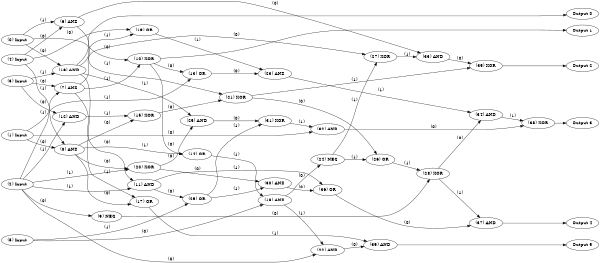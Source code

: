 digraph NeuralNetwork {
rankdir=LR;
size="4,3";
center = true;
node0 [label="(0) Input", color=black, labelfontcolor=black, fontcolor=black];
node1 [label="(1) Input", color=black, labelfontcolor=black, fontcolor=black];
node2 [label="(2) Input", color=black, labelfontcolor=black, fontcolor=black];
node3 [label="(3) Input", color=black, labelfontcolor=black, fontcolor=black];
node4 [label="(4) Input", color=black, labelfontcolor=black, fontcolor=black];
node5 [label="(5) Input", color=black, labelfontcolor=black, fontcolor=black];
node6 [label="(6) AND", color=black, labelfontcolor=black, fontcolor=black];
node4 -> node6 [label=" (0)", labelfontcolor=black, fontcolor=black, bold=true, color=black];
node0 -> node6 [label=" (1)", labelfontcolor=black, fontcolor=black, bold=true, color=black];
node7 [label="(7) AND", color=black, labelfontcolor=black, fontcolor=black];
node3 -> node7 [label=" (0)", labelfontcolor=black, fontcolor=black, bold=true, color=black];
node1 -> node7 [label=" (1)", labelfontcolor=black, fontcolor=black, bold=true, color=black];
node8 [label="(8) AND", color=black, labelfontcolor=black, fontcolor=black];
node1 -> node8 [label=" (0)", labelfontcolor=black, fontcolor=black, bold=true, color=black];
node4 -> node8 [label=" (1)", labelfontcolor=black, fontcolor=black, bold=true, color=black];
node9 [label="(9) NEG", color=black, labelfontcolor=black, fontcolor=black];
node2 -> node9 [label=" (0)", labelfontcolor=black, fontcolor=black, bold=true, color=black];
node10 [label="(10) XOR", color=black, labelfontcolor=black, fontcolor=black];
node6 -> node10 [label=" (0)", labelfontcolor=black, fontcolor=black, bold=true, color=black];
node7 -> node10 [label=" (1)", labelfontcolor=black, fontcolor=black, bold=true, color=black];
node11 [label="(11) AND", color=black, labelfontcolor=black, fontcolor=black];
node7 -> node11 [label=" (0)", labelfontcolor=black, fontcolor=black, bold=true, color=black];
node2 -> node11 [label=" (1)", labelfontcolor=black, fontcolor=black, bold=true, color=black];
node12 [label="(12) AND", color=black, labelfontcolor=black, fontcolor=black];
node3 -> node12 [label=" (0)", labelfontcolor=black, fontcolor=black, bold=true, color=black];
node2 -> node12 [label=" (1)", labelfontcolor=black, fontcolor=black, bold=true, color=black];
node13 [label="(13) OR", color=black, labelfontcolor=black, fontcolor=black];
node10 -> node13 [label=" (0)", labelfontcolor=black, fontcolor=black, bold=true, color=black];
node2 -> node13 [label=" (1)", labelfontcolor=black, fontcolor=black, bold=true, color=black];
node14 [label="(14) OR", color=black, labelfontcolor=black, fontcolor=black];
node10 -> node14 [label=" (0)", labelfontcolor=black, fontcolor=black, bold=true, color=black];
node8 -> node14 [label=" (1)", labelfontcolor=black, fontcolor=black, bold=true, color=black];
node15 [label="(15) XOR", color=black, labelfontcolor=black, fontcolor=black];
node8 -> node15 [label=" (0)", labelfontcolor=black, fontcolor=black, bold=true, color=black];
node12 -> node15 [label=" (1)", labelfontcolor=black, fontcolor=black, bold=true, color=black];
node16 [label="(16) AND", color=black, labelfontcolor=black, fontcolor=black];
node0 -> node16 [label=" (0)", labelfontcolor=black, fontcolor=black, bold=true, color=black];
node3 -> node16 [label=" (1)", labelfontcolor=black, fontcolor=black, bold=true, color=black];
node17 [label="(17) OR", color=black, labelfontcolor=black, fontcolor=black];
node8 -> node17 [label=" (0)", labelfontcolor=black, fontcolor=black, bold=true, color=black];
node16 -> node17 [label=" (1)", labelfontcolor=black, fontcolor=black, bold=true, color=black];
node18 [label="(18) AND", color=black, labelfontcolor=black, fontcolor=black];
node5 -> node18 [label=" (0)", labelfontcolor=black, fontcolor=black, bold=true, color=black];
node14 -> node18 [label=" (1)", labelfontcolor=black, fontcolor=black, bold=true, color=black];
node19 [label="(19) OR", color=black, labelfontcolor=black, fontcolor=black];
node4 -> node19 [label=" (0)", labelfontcolor=black, fontcolor=black, bold=true, color=black];
node16 -> node19 [label=" (1)", labelfontcolor=black, fontcolor=black, bold=true, color=black];
node20 [label="(20) XOR", color=black, labelfontcolor=black, fontcolor=black];
node8 -> node20 [label=" (0)", labelfontcolor=black, fontcolor=black, bold=true, color=black];
node2 -> node20 [label=" (1)", labelfontcolor=black, fontcolor=black, bold=true, color=black];
node21 [label="(21) XOR", color=black, labelfontcolor=black, fontcolor=black];
node15 -> node21 [label=" (0)", labelfontcolor=black, fontcolor=black, bold=true, color=black];
node0 -> node21 [label=" (1)", labelfontcolor=black, fontcolor=black, bold=true, color=black];
node22 [label="(22) AND", color=black, labelfontcolor=black, fontcolor=black];
node2 -> node22 [label=" (0)", labelfontcolor=black, fontcolor=black, bold=true, color=black];
node18 -> node22 [label=" (1)", labelfontcolor=black, fontcolor=black, bold=true, color=black];
node23 [label="(23) AND", color=black, labelfontcolor=black, fontcolor=black];
node13 -> node23 [label=" (0)", labelfontcolor=black, fontcolor=black, bold=true, color=black];
node19 -> node23 [label=" (1)", labelfontcolor=black, fontcolor=black, bold=true, color=black];
node24 [label="(24) NEG", color=black, labelfontcolor=black, fontcolor=black];
node18 -> node24 [label=" (0)", labelfontcolor=black, fontcolor=black, bold=true, color=black];
node25 [label="(25) AND", color=black, labelfontcolor=black, fontcolor=black];
node20 -> node25 [label=" (0)", labelfontcolor=black, fontcolor=black, bold=true, color=black];
node16 -> node25 [label=" (1)", labelfontcolor=black, fontcolor=black, bold=true, color=black];
node26 [label="(26) OR", color=black, labelfontcolor=black, fontcolor=black];
node21 -> node26 [label=" (0)", labelfontcolor=black, fontcolor=black, bold=true, color=black];
node24 -> node26 [label=" (1)", labelfontcolor=black, fontcolor=black, bold=true, color=black];
node27 [label="(27) XOR", color=black, labelfontcolor=black, fontcolor=black];
node7 -> node27 [label=" (0)", labelfontcolor=black, fontcolor=black, bold=true, color=black];
node24 -> node27 [label=" (1)", labelfontcolor=black, fontcolor=black, bold=true, color=black];
node28 [label="(28) XOR", color=black, labelfontcolor=black, fontcolor=black];
node9 -> node28 [label=" (0)", labelfontcolor=black, fontcolor=black, bold=true, color=black];
node26 -> node28 [label=" (1)", labelfontcolor=black, fontcolor=black, bold=true, color=black];
node29 [label="(29) OR", color=black, labelfontcolor=black, fontcolor=black];
node11 -> node29 [label=" (0)", labelfontcolor=black, fontcolor=black, bold=true, color=black];
node5 -> node29 [label=" (1)", labelfontcolor=black, fontcolor=black, bold=true, color=black];
node30 [label="(30) AND", color=black, labelfontcolor=black, fontcolor=black];
node20 -> node30 [label=" (0)", labelfontcolor=black, fontcolor=black, bold=true, color=black];
node29 -> node30 [label=" (1)", labelfontcolor=black, fontcolor=black, bold=true, color=black];
node31 [label="(31) XOR", color=black, labelfontcolor=black, fontcolor=black];
node25 -> node31 [label=" (0)", labelfontcolor=black, fontcolor=black, bold=true, color=black];
node29 -> node31 [label=" (1)", labelfontcolor=black, fontcolor=black, bold=true, color=black];
node32 [label="(32) AND", color=black, labelfontcolor=black, fontcolor=black];
node1 -> node32 [label=" (0)", labelfontcolor=black, fontcolor=black, bold=true, color=black];
node31 -> node32 [label=" (1)", labelfontcolor=black, fontcolor=black, bold=true, color=black];
node33 [label="(33) AND", color=black, labelfontcolor=black, fontcolor=black];
node6 -> node33 [label=" (0)", labelfontcolor=black, fontcolor=black, bold=true, color=black];
node27 -> node33 [label=" (1)", labelfontcolor=black, fontcolor=black, bold=true, color=black];
node34 [label="(34) AND", color=black, labelfontcolor=black, fontcolor=black];
node28 -> node34 [label=" (0)", labelfontcolor=black, fontcolor=black, bold=true, color=black];
node23 -> node34 [label=" (1)", labelfontcolor=black, fontcolor=black, bold=true, color=black];
node35 [label="(35) XOR", color=black, labelfontcolor=black, fontcolor=black];
node33 -> node35 [label=" (0)", labelfontcolor=black, fontcolor=black, bold=true, color=black];
node21 -> node35 [label=" (1)", labelfontcolor=black, fontcolor=black, bold=true, color=black];
node36 [label="(36) OR", color=black, labelfontcolor=black, fontcolor=black];
node30 -> node36 [label=" (0)", labelfontcolor=black, fontcolor=black, bold=true, color=black];
node11 -> node36 [label=" (1)", labelfontcolor=black, fontcolor=black, bold=true, color=black];
node37 [label="(37) AND", color=black, labelfontcolor=black, fontcolor=black];
node36 -> node37 [label=" (0)", labelfontcolor=black, fontcolor=black, bold=true, color=black];
node28 -> node37 [label=" (1)", labelfontcolor=black, fontcolor=black, bold=true, color=black];
node38 [label="(38) XOR", color=black, labelfontcolor=black, fontcolor=black];
node32 -> node38 [label=" (0)", labelfontcolor=black, fontcolor=black, bold=true, color=black];
node34 -> node38 [label=" (1)", labelfontcolor=black, fontcolor=black, bold=true, color=black];
node39 [label="(39) AND", color=black, labelfontcolor=black, fontcolor=black];
node22 -> node39 [label=" (0)", labelfontcolor=black, fontcolor=black, bold=true, color=black];
node17 -> node39 [label=" (1)", labelfontcolor=black, fontcolor=black, bold=true, color=black];
node40 [label="Output 0", color=black, labelfontcolor=black, fontcolor=black];
node16 -> node40 [labelfontcolor=black, fontcolor=black, bold=true, color=black];
node41 [label="Output 1", color=black, labelfontcolor=black, fontcolor=black];
node10 -> node41 [labelfontcolor=black, fontcolor=black, bold=true, color=black];
node42 [label="Output 2", color=black, labelfontcolor=black, fontcolor=black];
node35 -> node42 [labelfontcolor=black, fontcolor=black, bold=true, color=black];
node43 [label="Output 3", color=black, labelfontcolor=black, fontcolor=black];
node38 -> node43 [labelfontcolor=black, fontcolor=black, bold=true, color=black];
node44 [label="Output 4", color=black, labelfontcolor=black, fontcolor=black];
node37 -> node44 [labelfontcolor=black, fontcolor=black, bold=true, color=black];
node45 [label="Output 5", color=black, labelfontcolor=black, fontcolor=black];
node39 -> node45 [labelfontcolor=black, fontcolor=black, bold=true, color=black];
{ rank = source; "node0"; "node1"; "node2"; "node3"; "node4"; "node5"; }
{ rank = max;"node40";"node41";"node42";"node43";"node44";"node45"; }
}
